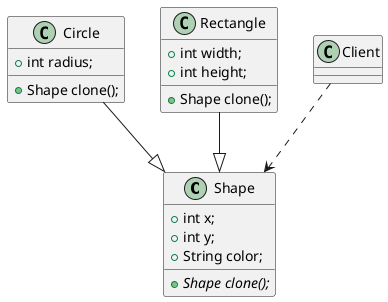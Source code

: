 @startuml
/'通用形状接口'/
class Shape{
  + int x;
  + int y;
  + String color;

  + {abstract} Shape clone();
}
class Circle{
  + int radius;

  + Shape clone();
}
class Rectangle{
  + int width;
  + int height;

  + Shape clone();
}

Circle --|> Shape
Rectangle --|> Shape

class Client{
}
Client ..> Shape

@enduml
